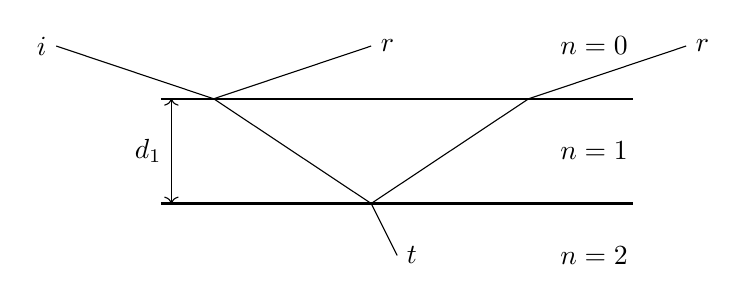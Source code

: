\begin{tikzpicture}
    \draw[thick] (0, 0) -- (6, 0);
    \draw[thick] (0, 1.33) -- (6, 1.33);
    \draw[<->] (0.133, 0) -- node[left] {$d_1$} (0.133, 1.33);
    \draw (-1.33, 2) node[left] {$i$} -- (0.67, 1.33);
    \draw (0.67, 1.33) -- (2.67, 2) node[right] {$r$};
    \draw (0.67, 1.33) -- (2.67, 0);
    \draw (2.67, 0) -- (4.67, 1.33);
    \draw (4.67, 1.33) -- (6.67, 2) node[right] {$r$};
    \draw (2.67, 0) -- (3, -0.66) node[right] {$t$};
    \node at (5.5, 0.667) {$n=1$};
    \node at (5.5, -0.667) {$n=2$};
    \node at (5.5, 2) {$n=0$};
\end{tikzpicture}